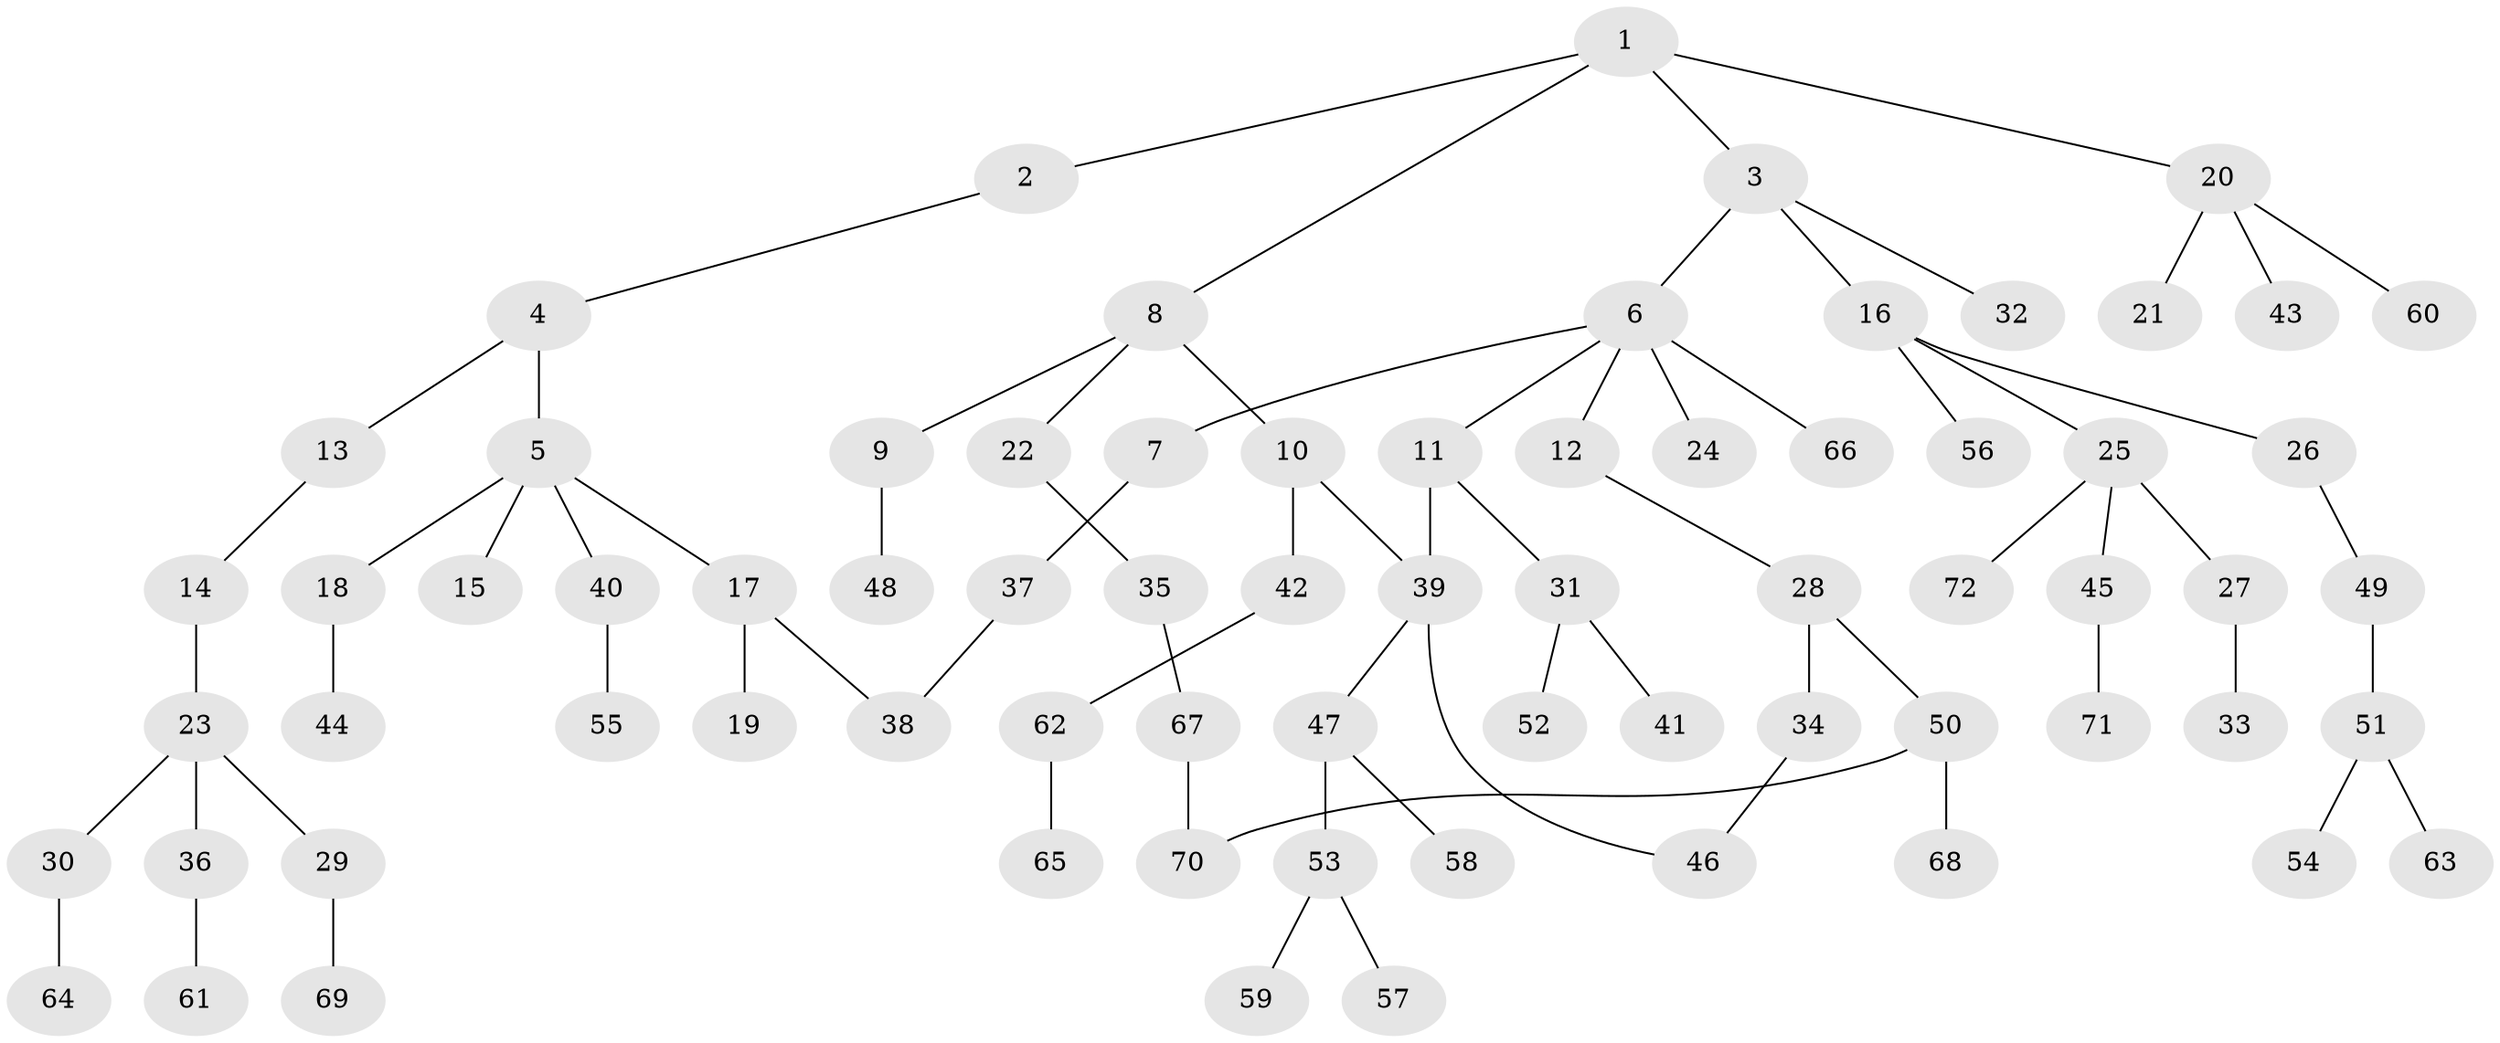 // coarse degree distribution, {6: 0.06666666666666667, 2: 0.3333333333333333, 3: 0.06666666666666667, 5: 0.06666666666666667, 1: 0.4444444444444444, 4: 0.022222222222222223}
// Generated by graph-tools (version 1.1) at 2025/23/03/03/25 07:23:34]
// undirected, 72 vertices, 75 edges
graph export_dot {
graph [start="1"]
  node [color=gray90,style=filled];
  1;
  2;
  3;
  4;
  5;
  6;
  7;
  8;
  9;
  10;
  11;
  12;
  13;
  14;
  15;
  16;
  17;
  18;
  19;
  20;
  21;
  22;
  23;
  24;
  25;
  26;
  27;
  28;
  29;
  30;
  31;
  32;
  33;
  34;
  35;
  36;
  37;
  38;
  39;
  40;
  41;
  42;
  43;
  44;
  45;
  46;
  47;
  48;
  49;
  50;
  51;
  52;
  53;
  54;
  55;
  56;
  57;
  58;
  59;
  60;
  61;
  62;
  63;
  64;
  65;
  66;
  67;
  68;
  69;
  70;
  71;
  72;
  1 -- 2;
  1 -- 3;
  1 -- 8;
  1 -- 20;
  2 -- 4;
  3 -- 6;
  3 -- 16;
  3 -- 32;
  4 -- 5;
  4 -- 13;
  5 -- 15;
  5 -- 17;
  5 -- 18;
  5 -- 40;
  6 -- 7;
  6 -- 11;
  6 -- 12;
  6 -- 24;
  6 -- 66;
  7 -- 37;
  8 -- 9;
  8 -- 10;
  8 -- 22;
  9 -- 48;
  10 -- 42;
  10 -- 39;
  11 -- 31;
  11 -- 39;
  12 -- 28;
  13 -- 14;
  14 -- 23;
  16 -- 25;
  16 -- 26;
  16 -- 56;
  17 -- 19;
  17 -- 38;
  18 -- 44;
  20 -- 21;
  20 -- 43;
  20 -- 60;
  22 -- 35;
  23 -- 29;
  23 -- 30;
  23 -- 36;
  25 -- 27;
  25 -- 45;
  25 -- 72;
  26 -- 49;
  27 -- 33;
  28 -- 34;
  28 -- 50;
  29 -- 69;
  30 -- 64;
  31 -- 41;
  31 -- 52;
  34 -- 46;
  35 -- 67;
  36 -- 61;
  37 -- 38;
  39 -- 46;
  39 -- 47;
  40 -- 55;
  42 -- 62;
  45 -- 71;
  47 -- 53;
  47 -- 58;
  49 -- 51;
  50 -- 68;
  50 -- 70;
  51 -- 54;
  51 -- 63;
  53 -- 57;
  53 -- 59;
  62 -- 65;
  67 -- 70;
}
